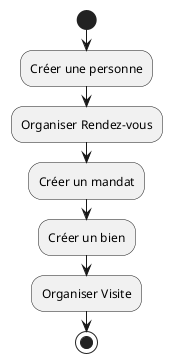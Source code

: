 
@startuml

start

:Créer une personne;

:Organiser Rendez-vous;

:Créer un mandat;

:Créer un bien;

:Organiser Visite;

stop

@enduml
